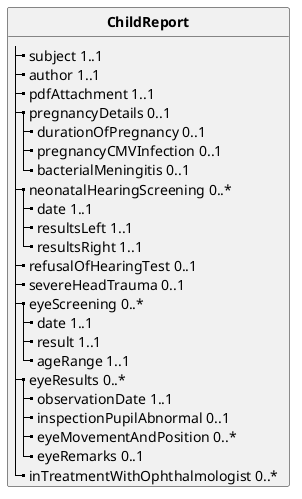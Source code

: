 @startuml
skinparam linetype polyline
hide circle
hide stereotype

class "**ChildReport**" as ChildReport {
  |_ subject 1..1   
  |_ author 1..1   
  |_ pdfAttachment 1..1   
  |_ pregnancyDetails 0..1   
    |_ durationOfPregnancy 0..1   
    |_ pregnancyCMVInfection 0..1   
    |_ bacterialMeningitis 0..1   
  |_ neonatalHearingScreening 0..*   
    |_ date 1..1   
    |_ resultsLeft 1..1   
    |_ resultsRight 1..1   
  |_ refusalOfHearingTest 0..1   
  |_ severeHeadTrauma 0..1   
  |_ eyeScreening 0..*   
    |_ date 1..1   
    |_ result 1..1   
    |_ ageRange 1..1   
  |_ eyeResults 0..*   
    |_ observationDate 1..1   
    |_ inspectionPupilAbnormal 0..1   
    |_ eyeMovementAndPosition 0..*   
    |_ eyeRemarks 0..1   
  |_ inTreatmentWithOphthalmologist 0..*   
}
@enduml
